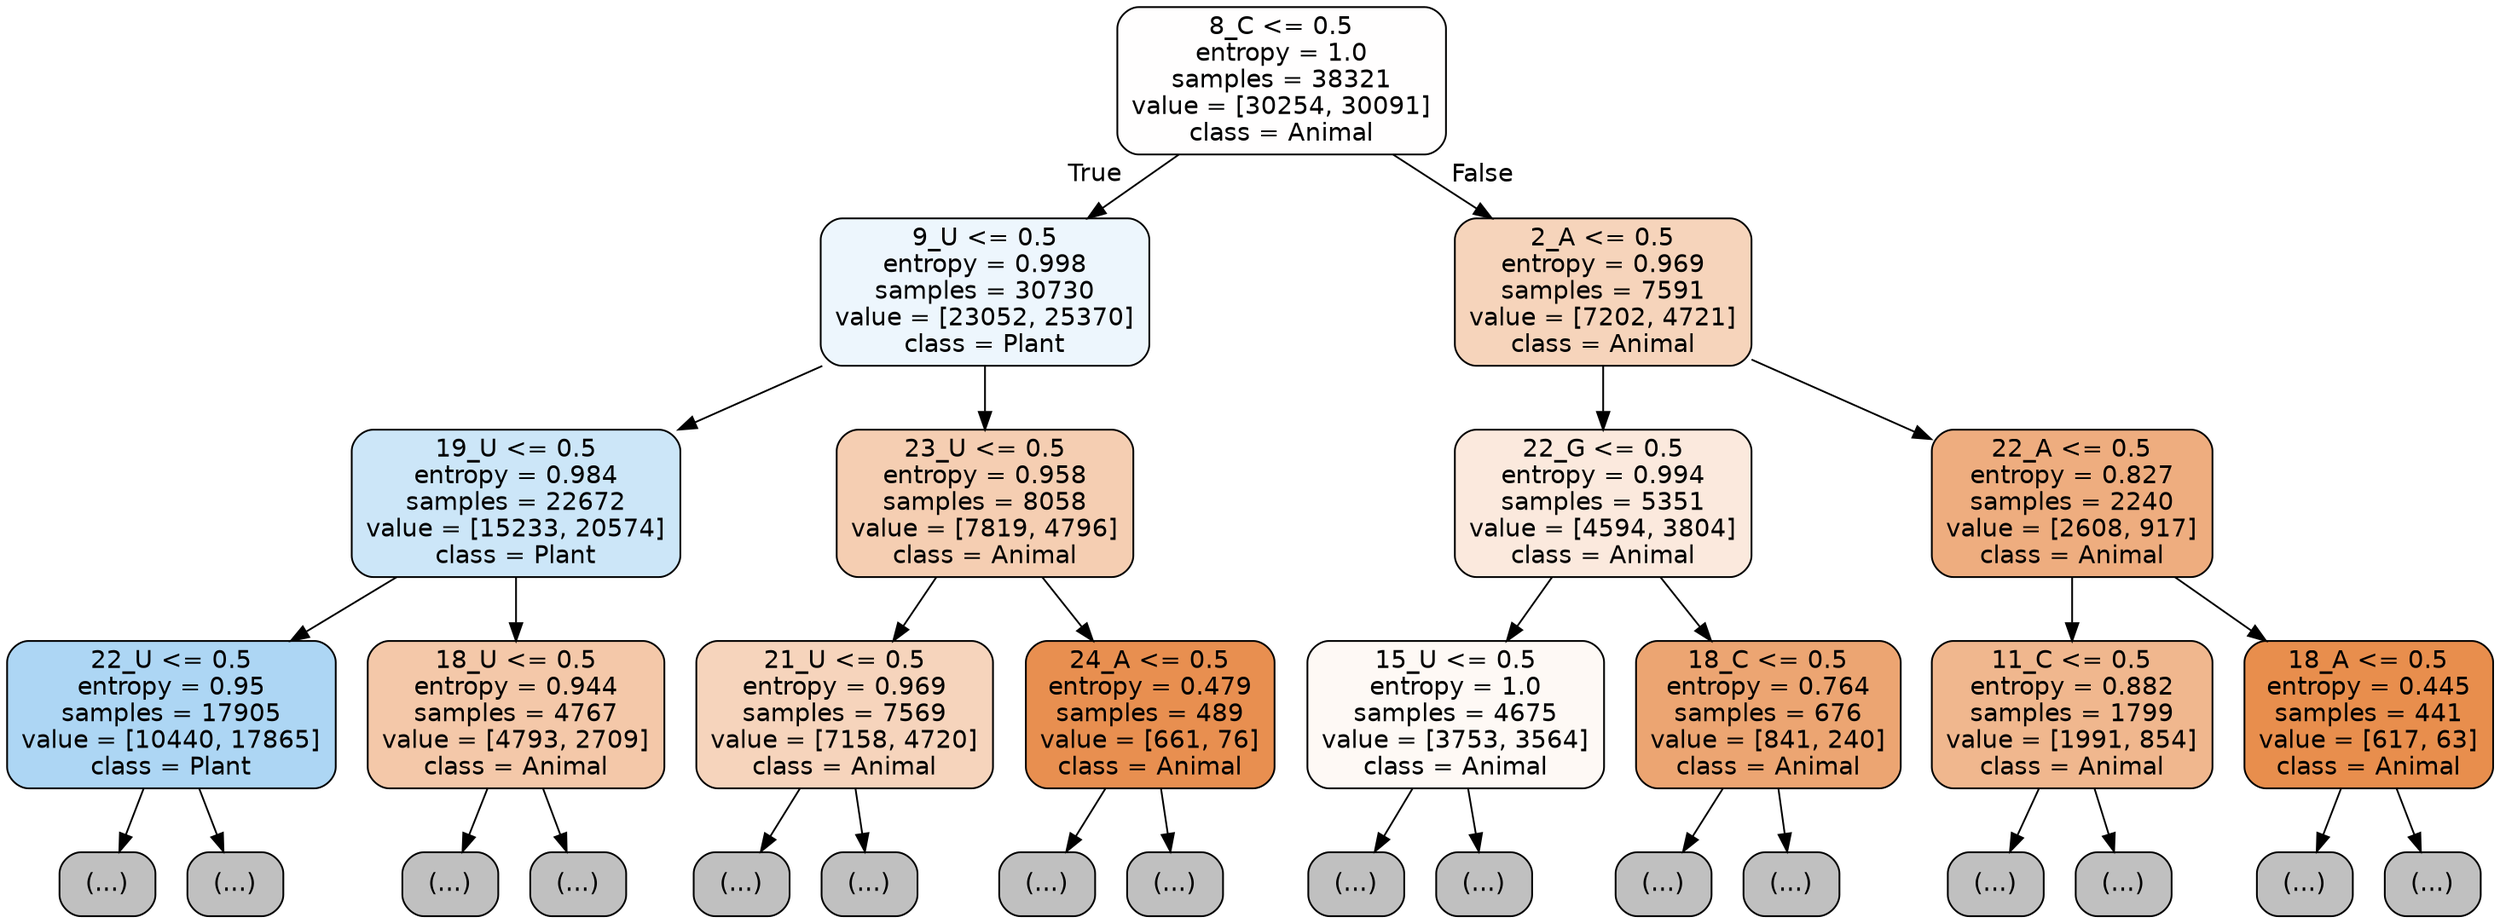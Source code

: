 digraph Tree {
node [shape=box, style="filled, rounded", color="black", fontname="helvetica"] ;
edge [fontname="helvetica"] ;
0 [label="8_C <= 0.5\nentropy = 1.0\nsamples = 38321\nvalue = [30254, 30091]\nclass = Animal", fillcolor="#fffefe"] ;
1 [label="9_U <= 0.5\nentropy = 0.998\nsamples = 30730\nvalue = [23052, 25370]\nclass = Plant", fillcolor="#edf6fd"] ;
0 -> 1 [labeldistance=2.5, labelangle=45, headlabel="True"] ;
2 [label="19_U <= 0.5\nentropy = 0.984\nsamples = 22672\nvalue = [15233, 20574]\nclass = Plant", fillcolor="#cce6f8"] ;
1 -> 2 ;
3 [label="22_U <= 0.5\nentropy = 0.95\nsamples = 17905\nvalue = [10440, 17865]\nclass = Plant", fillcolor="#add6f4"] ;
2 -> 3 ;
4 [label="(...)", fillcolor="#C0C0C0"] ;
3 -> 4 ;
6181 [label="(...)", fillcolor="#C0C0C0"] ;
3 -> 6181 ;
7054 [label="18_U <= 0.5\nentropy = 0.944\nsamples = 4767\nvalue = [4793, 2709]\nclass = Animal", fillcolor="#f4c8a9"] ;
2 -> 7054 ;
7055 [label="(...)", fillcolor="#C0C0C0"] ;
7054 -> 7055 ;
8842 [label="(...)", fillcolor="#C0C0C0"] ;
7054 -> 8842 ;
9601 [label="23_U <= 0.5\nentropy = 0.958\nsamples = 8058\nvalue = [7819, 4796]\nclass = Animal", fillcolor="#f5ceb2"] ;
1 -> 9601 ;
9602 [label="21_U <= 0.5\nentropy = 0.969\nsamples = 7569\nvalue = [7158, 4720]\nclass = Animal", fillcolor="#f6d4bc"] ;
9601 -> 9602 ;
9603 [label="(...)", fillcolor="#C0C0C0"] ;
9602 -> 9603 ;
12302 [label="(...)", fillcolor="#C0C0C0"] ;
9602 -> 12302 ;
13149 [label="24_A <= 0.5\nentropy = 0.479\nsamples = 489\nvalue = [661, 76]\nclass = Animal", fillcolor="#e88f50"] ;
9601 -> 13149 ;
13150 [label="(...)", fillcolor="#C0C0C0"] ;
13149 -> 13150 ;
13275 [label="(...)", fillcolor="#C0C0C0"] ;
13149 -> 13275 ;
13294 [label="2_A <= 0.5\nentropy = 0.969\nsamples = 7591\nvalue = [7202, 4721]\nclass = Animal", fillcolor="#f6d4bb"] ;
0 -> 13294 [labeldistance=2.5, labelangle=-45, headlabel="False"] ;
13295 [label="22_G <= 0.5\nentropy = 0.994\nsamples = 5351\nvalue = [4594, 3804]\nclass = Animal", fillcolor="#fbe9dd"] ;
13294 -> 13295 ;
13296 [label="15_U <= 0.5\nentropy = 1.0\nsamples = 4675\nvalue = [3753, 3564]\nclass = Animal", fillcolor="#fef9f5"] ;
13295 -> 13296 ;
13297 [label="(...)", fillcolor="#C0C0C0"] ;
13296 -> 13297 ;
15212 [label="(...)", fillcolor="#C0C0C0"] ;
13296 -> 15212 ;
15921 [label="18_C <= 0.5\nentropy = 0.764\nsamples = 676\nvalue = [841, 240]\nclass = Animal", fillcolor="#eca572"] ;
13295 -> 15921 ;
15922 [label="(...)", fillcolor="#C0C0C0"] ;
15921 -> 15922 ;
16187 [label="(...)", fillcolor="#C0C0C0"] ;
15921 -> 16187 ;
16250 [label="22_A <= 0.5\nentropy = 0.827\nsamples = 2240\nvalue = [2608, 917]\nclass = Animal", fillcolor="#eead7f"] ;
13294 -> 16250 ;
16251 [label="11_C <= 0.5\nentropy = 0.882\nsamples = 1799\nvalue = [1991, 854]\nclass = Animal", fillcolor="#f0b78e"] ;
16250 -> 16251 ;
16252 [label="(...)", fillcolor="#C0C0C0"] ;
16251 -> 16252 ;
16879 [label="(...)", fillcolor="#C0C0C0"] ;
16251 -> 16879 ;
17052 [label="18_A <= 0.5\nentropy = 0.445\nsamples = 441\nvalue = [617, 63]\nclass = Animal", fillcolor="#e88e4d"] ;
16250 -> 17052 ;
17053 [label="(...)", fillcolor="#C0C0C0"] ;
17052 -> 17053 ;
17118 [label="(...)", fillcolor="#C0C0C0"] ;
17052 -> 17118 ;
}